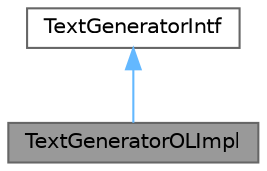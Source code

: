 digraph "TextGeneratorOLImpl"
{
 // INTERACTIVE_SVG=YES
 // LATEX_PDF_SIZE
  bgcolor="transparent";
  edge [fontname=Helvetica,fontsize=10,labelfontname=Helvetica,labelfontsize=10];
  node [fontname=Helvetica,fontsize=10,shape=box,height=0.2,width=0.4];
  Node1 [label="TextGeneratorOLImpl",height=0.2,width=0.4,color="gray40", fillcolor="grey60", style="filled", fontcolor="black",tooltip="Implements TextGeneratorIntf for an OutputDocInterface stream."];
  Node2 -> Node1 [dir="back",color="steelblue1",style="solid",tooltip=" "];
  Node2 [label="TextGeneratorIntf",height=0.2,width=0.4,color="gray40", fillcolor="white", style="filled",URL="$d0/dcf/class_text_generator_intf.html",tooltip="Abstract interface for a hyperlinked text fragment."];
}
